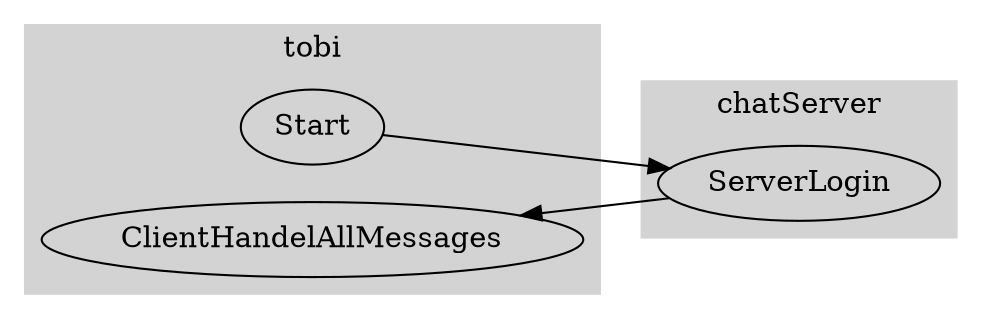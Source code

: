  digraph TaskFlowDiagram {
    graph[rankdir = "LR"];
    
    subgraph clustertobi {
    	style=filled;
		color=lightgrey;
       Start;
       ClientHandelAllMessages;

    	label = "tobi";
    }
    subgraph clusterchatServer {
    	style=filled;
		color=lightgrey;
       ServerLogin;

    	label = "chatServer";
    }
 
    
    Start -> ServerLogin; 
    ServerLogin -> ClientHandelAllMessages; 

}